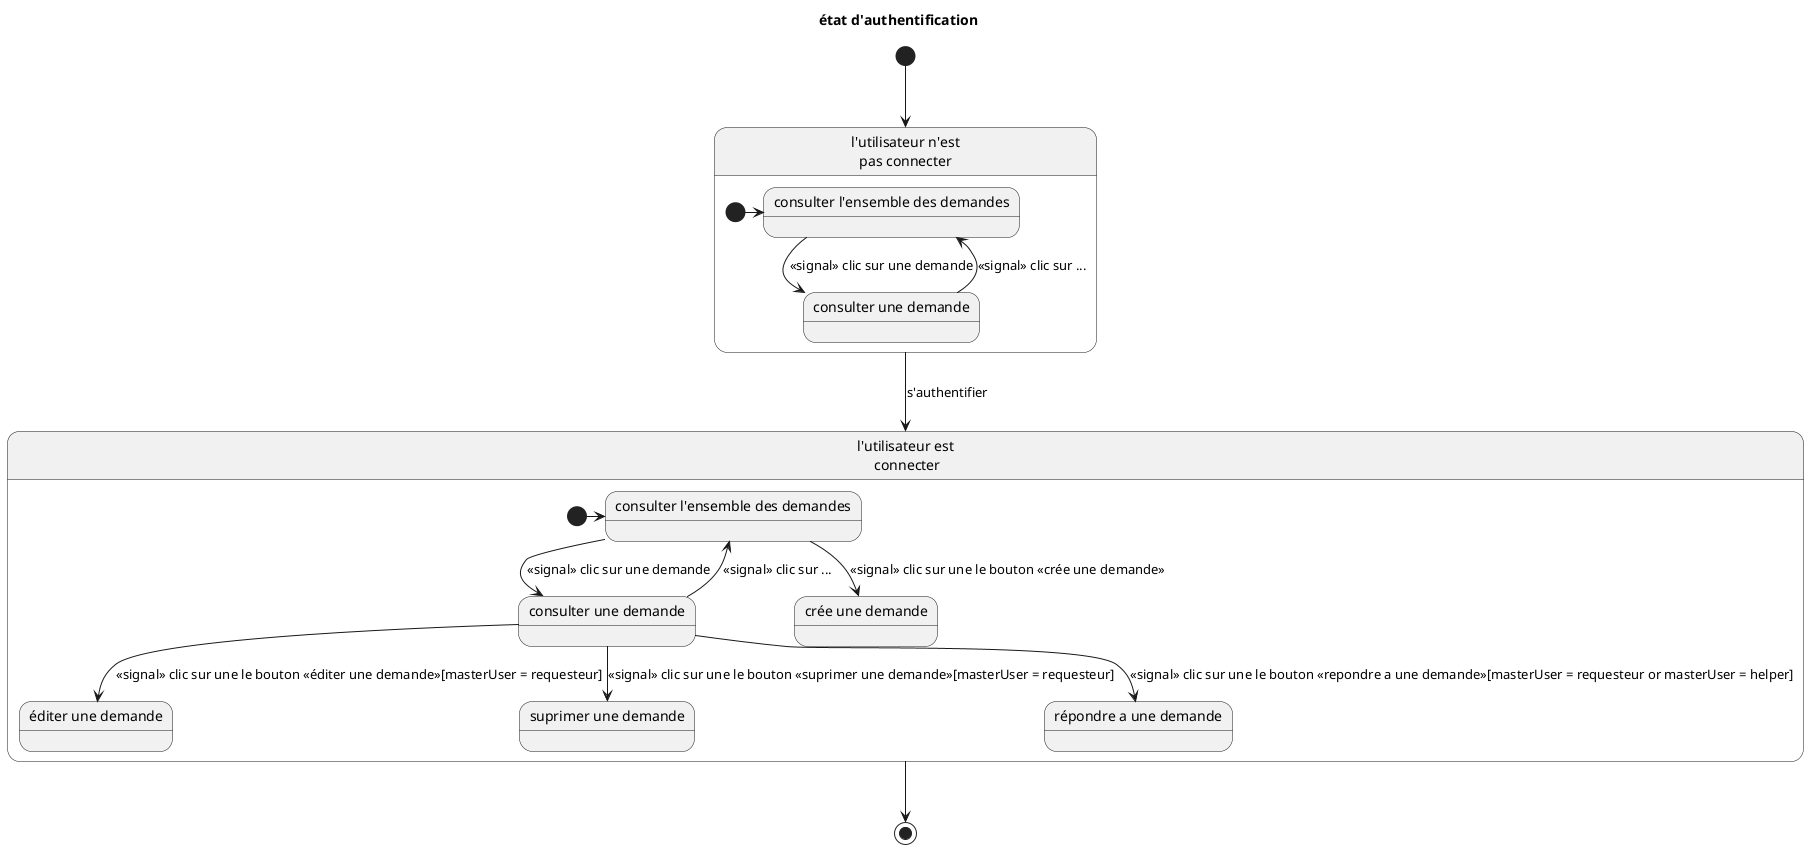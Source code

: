 @startuml
title état d'authentification

state S1 as "l'utilisateur n'est\npas connecter"
state S2 as "l'utilisateur est\n connecter"


state S1 {

  state S3 as "consulter l'ensemble des demandes"
  state S4 as "consulter une demande"
  [*] -> S3
  S3 --> S4 : <<signal>> clic sur une demande
  S4 --> S3 : <<signal>> clic sur ...
}

state S2 {

  state S5 as "consulter l'ensemble des demandes"
  state S6 as "consulter une demande"
  state S7 as "crée une demande"
  state S8 as "éditer une demande"
  state S9 as "suprimer une demande"
  state S10 as "répondre a une demande"

  [*] -> S5
  S5 --> S6 : <<signal>> clic sur une demande
  S6 --> S5 : <<signal>> clic sur ...
  S5 --> S7 : <<signal>> clic sur une le bouton <<crée une demande>>
  S6 --> S8 : <<signal>> clic sur une le bouton <<éditer une demande>>[masterUser = requesteur]
  S6 --> S9 : <<signal>> clic sur une le bouton <<suprimer une demande>>[masterUser = requesteur]
  S6 --> S10 : <<signal>> clic sur une le bouton <<repondre a une demande>>[masterUser = requesteur or masterUser = helper]
}


[*] --> S1
S1  --> S2 : s'authentifier
S2  --> [*]
@enduml